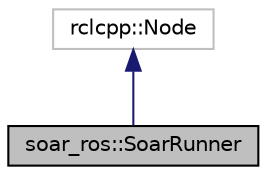 digraph "soar_ros::SoarRunner"
{
 // LATEX_PDF_SIZE
  edge [fontname="Helvetica",fontsize="10",labelfontname="Helvetica",labelfontsize="10"];
  node [fontname="Helvetica",fontsize="10",shape=record];
  Node1 [label="soar_ros::SoarRunner",height=0.2,width=0.4,color="black", fillcolor="grey75", style="filled", fontcolor="black",tooltip="Singelton class to manage the Soar kernel thread, main ROS interface to run/ stop the kernel and to a..."];
  Node2 -> Node1 [dir="back",color="midnightblue",fontsize="10",style="solid",fontname="Helvetica"];
  Node2 [label="rclcpp::Node",height=0.2,width=0.4,color="grey75", fillcolor="white", style="filled",tooltip=" "];
}
